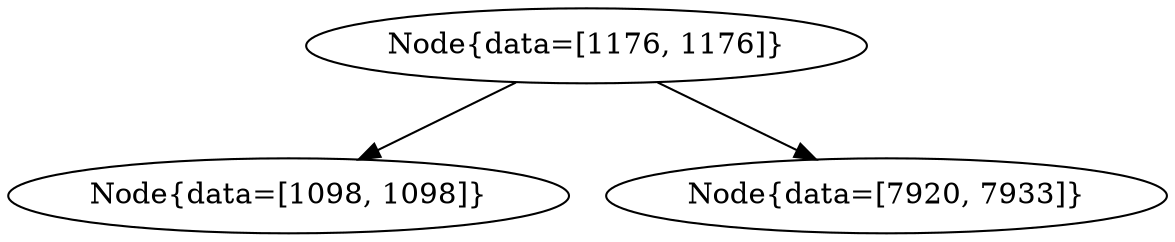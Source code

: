 digraph G{
1412852190 [label="Node{data=[1176, 1176]}"]
1412852190 -> 940097020
940097020 [label="Node{data=[1098, 1098]}"]
1412852190 -> 1601215385
1601215385 [label="Node{data=[7920, 7933]}"]
}